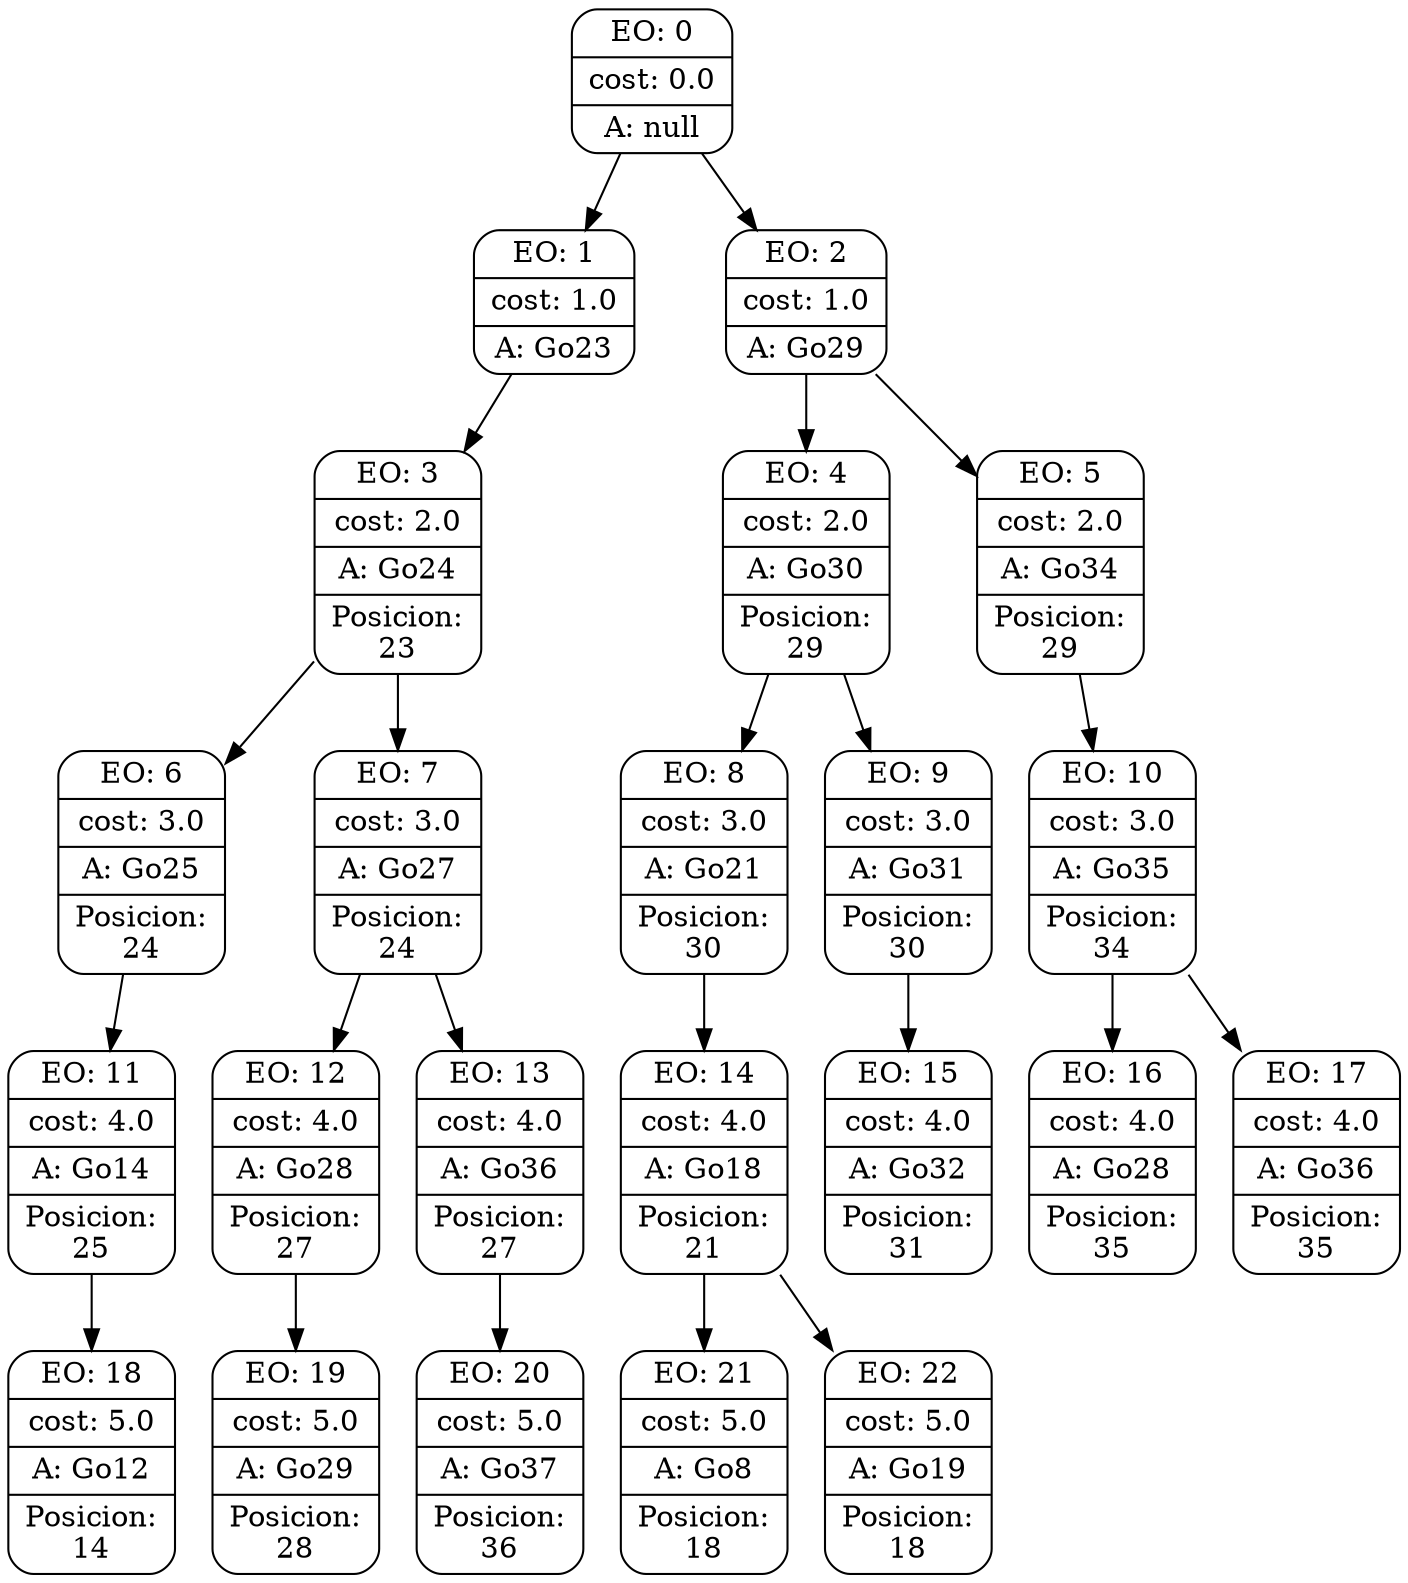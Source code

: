 digraph g {
node [shape = Mrecord];
nodo0[label="{EO: 0|cost: 0.0|A: null}"]
nodo1[label="{EO: 1|cost: 1.0|A: Go23}"]
nodo3[label="{EO: 3|cost: 2.0|A: Go24|Posicion:\n23}"]
nodo6[label="{EO: 6|cost: 3.0|A: Go25|Posicion:\n24}"]
nodo11[label="{EO: 11|cost: 4.0|A: Go14|Posicion:\n25}"]
nodo18[label="{EO: 18|cost: 5.0|A: Go12|Posicion:\n14}"]

nodo11 -> nodo18;

nodo6 -> nodo11;

nodo3 -> nodo6;
nodo7[label="{EO: 7|cost: 3.0|A: Go27|Posicion:\n24}"]
nodo12[label="{EO: 12|cost: 4.0|A: Go28|Posicion:\n27}"]
nodo19[label="{EO: 19|cost: 5.0|A: Go29|Posicion:\n28}"]

nodo12 -> nodo19;

nodo7 -> nodo12;
nodo13[label="{EO: 13|cost: 4.0|A: Go36|Posicion:\n27}"]
nodo20[label="{EO: 20|cost: 5.0|A: Go37|Posicion:\n36}"]

nodo13 -> nodo20;

nodo7 -> nodo13;

nodo3 -> nodo7;

nodo1 -> nodo3;

nodo0 -> nodo1;
nodo2[label="{EO: 2|cost: 1.0|A: Go29}"]
nodo4[label="{EO: 4|cost: 2.0|A: Go30|Posicion:\n29}"]
nodo8[label="{EO: 8|cost: 3.0|A: Go21|Posicion:\n30}"]
nodo14[label="{EO: 14|cost: 4.0|A: Go18|Posicion:\n21}"]
nodo21[label="{EO: 21|cost: 5.0|A: Go8|Posicion:\n18}"]

nodo14 -> nodo21;
nodo22[label="{EO: 22|cost: 5.0|A: Go19|Posicion:\n18}"]

nodo14 -> nodo22;

nodo8 -> nodo14;

nodo4 -> nodo8;
nodo9[label="{EO: 9|cost: 3.0|A: Go31|Posicion:\n30}"]
nodo15[label="{EO: 15|cost: 4.0|A: Go32|Posicion:\n31}"]

nodo9 -> nodo15;

nodo4 -> nodo9;

nodo2 -> nodo4;
nodo5[label="{EO: 5|cost: 2.0|A: Go34|Posicion:\n29}"]
nodo10[label="{EO: 10|cost: 3.0|A: Go35|Posicion:\n34}"]
nodo16[label="{EO: 16|cost: 4.0|A: Go28|Posicion:\n35}"]

nodo10 -> nodo16;
nodo17[label="{EO: 17|cost: 4.0|A: Go36|Posicion:\n35}"]

nodo10 -> nodo17;

nodo5 -> nodo10;

nodo2 -> nodo5;

nodo0 -> nodo2;


}